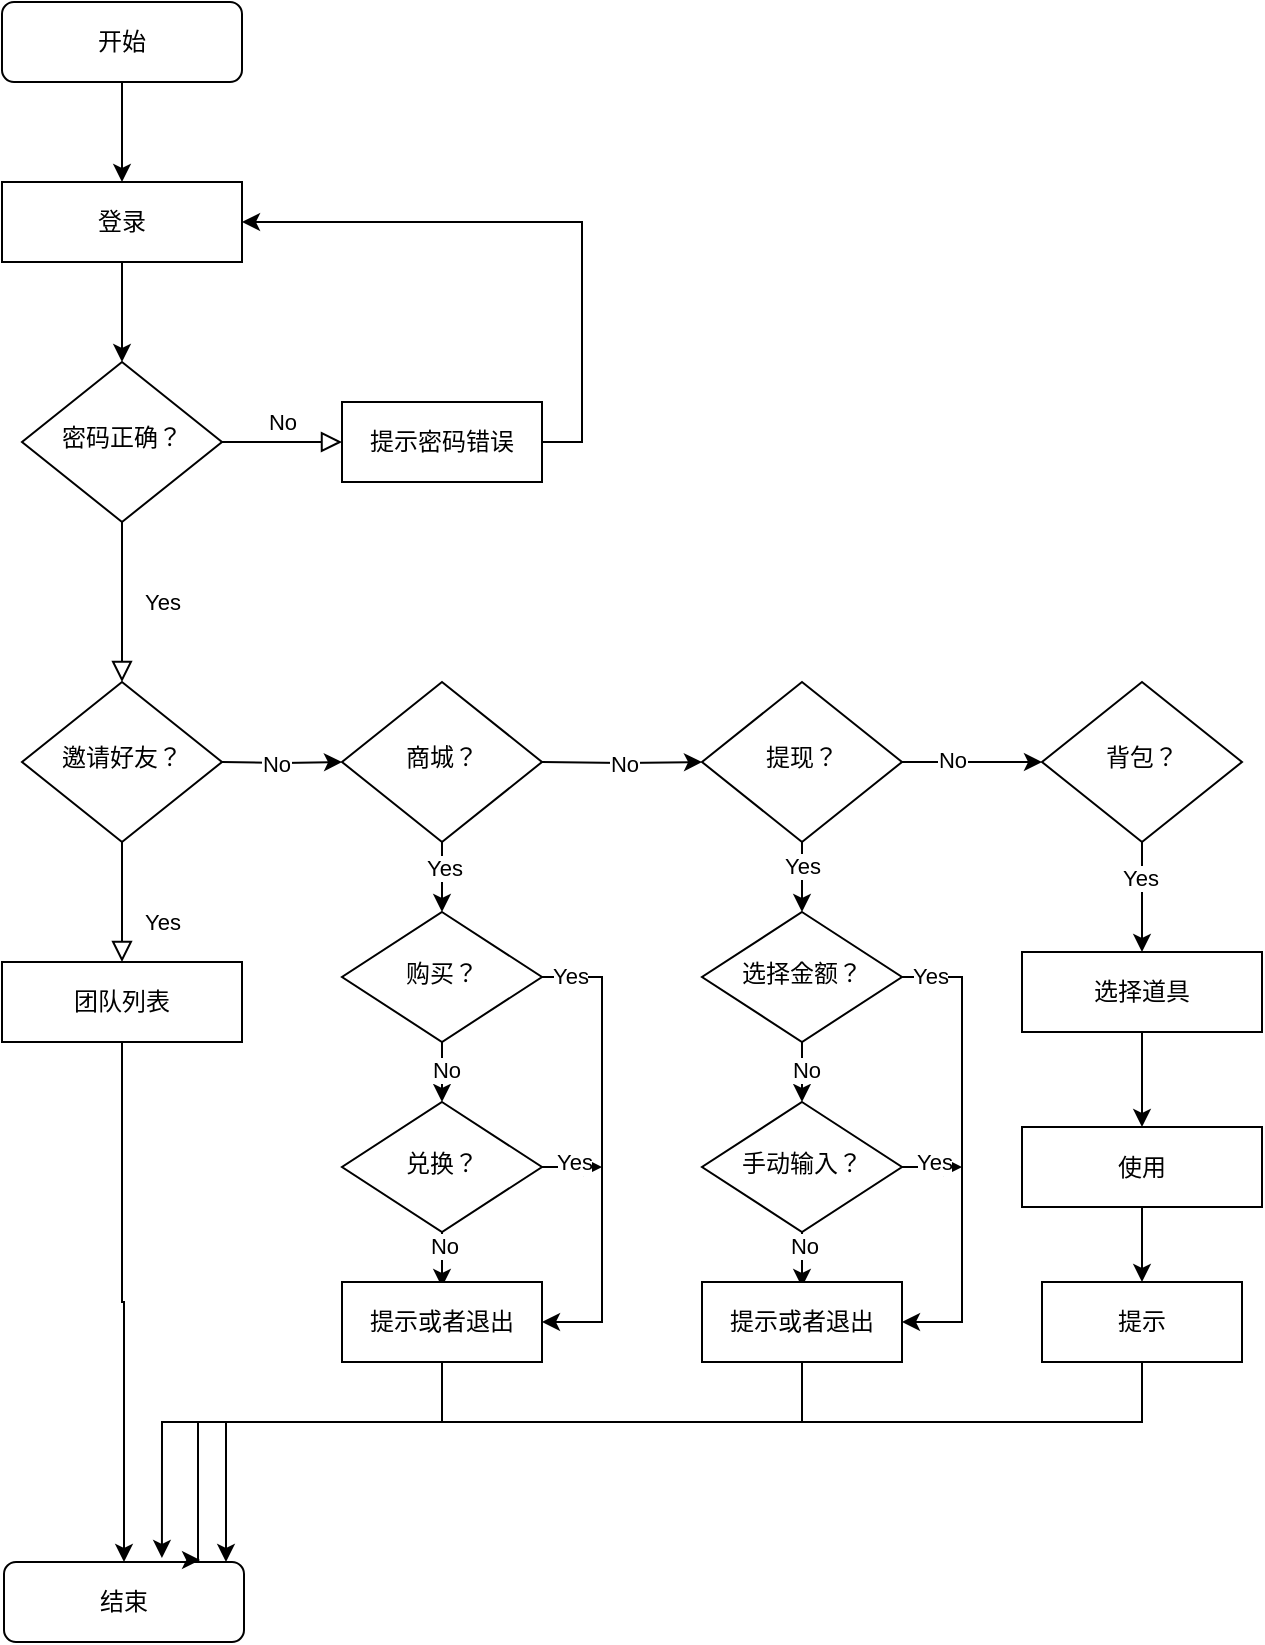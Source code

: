 <mxfile version="26.0.11">
  <diagram id="C5RBs43oDa-KdzZeNtuy" name="Page-1">
    <mxGraphModel dx="1194" dy="674" grid="1" gridSize="10" guides="1" tooltips="1" connect="1" arrows="1" fold="1" page="1" pageScale="1" pageWidth="827" pageHeight="1169" math="0" shadow="0">
      <root>
        <mxCell id="WIyWlLk6GJQsqaUBKTNV-0" />
        <mxCell id="WIyWlLk6GJQsqaUBKTNV-1" parent="WIyWlLk6GJQsqaUBKTNV-0" />
        <mxCell id="4osXrgMdbN_CPhHaDt6K-1" style="edgeStyle=orthogonalEdgeStyle;rounded=0;orthogonalLoop=1;jettySize=auto;html=1;entryX=0.5;entryY=0;entryDx=0;entryDy=0;" edge="1" parent="WIyWlLk6GJQsqaUBKTNV-1" source="WIyWlLk6GJQsqaUBKTNV-3" target="4osXrgMdbN_CPhHaDt6K-0">
          <mxGeometry relative="1" as="geometry" />
        </mxCell>
        <mxCell id="WIyWlLk6GJQsqaUBKTNV-3" value="开始" style="rounded=1;whiteSpace=wrap;html=1;fontSize=12;glass=0;strokeWidth=1;shadow=0;" parent="WIyWlLk6GJQsqaUBKTNV-1" vertex="1">
          <mxGeometry x="160" y="90" width="120" height="40" as="geometry" />
        </mxCell>
        <mxCell id="WIyWlLk6GJQsqaUBKTNV-4" value="Yes" style="rounded=0;html=1;jettySize=auto;orthogonalLoop=1;fontSize=11;endArrow=block;endFill=0;endSize=8;strokeWidth=1;shadow=0;labelBackgroundColor=none;edgeStyle=orthogonalEdgeStyle;" parent="WIyWlLk6GJQsqaUBKTNV-1" source="WIyWlLk6GJQsqaUBKTNV-6" target="WIyWlLk6GJQsqaUBKTNV-10" edge="1">
          <mxGeometry y="20" relative="1" as="geometry">
            <mxPoint as="offset" />
          </mxGeometry>
        </mxCell>
        <mxCell id="WIyWlLk6GJQsqaUBKTNV-5" value="No" style="edgeStyle=orthogonalEdgeStyle;rounded=0;html=1;jettySize=auto;orthogonalLoop=1;fontSize=11;endArrow=block;endFill=0;endSize=8;strokeWidth=1;shadow=0;labelBackgroundColor=none;entryX=0;entryY=0.5;entryDx=0;entryDy=0;" parent="WIyWlLk6GJQsqaUBKTNV-1" source="WIyWlLk6GJQsqaUBKTNV-6" target="4osXrgMdbN_CPhHaDt6K-3" edge="1">
          <mxGeometry y="10" relative="1" as="geometry">
            <mxPoint as="offset" />
            <mxPoint x="320" y="310" as="targetPoint" />
          </mxGeometry>
        </mxCell>
        <mxCell id="WIyWlLk6GJQsqaUBKTNV-6" value="密码正确？" style="rhombus;whiteSpace=wrap;html=1;shadow=0;fontFamily=Helvetica;fontSize=12;align=center;strokeWidth=1;spacing=6;spacingTop=-4;" parent="WIyWlLk6GJQsqaUBKTNV-1" vertex="1">
          <mxGeometry x="170" y="270" width="100" height="80" as="geometry" />
        </mxCell>
        <mxCell id="WIyWlLk6GJQsqaUBKTNV-8" value="Yes" style="rounded=0;html=1;jettySize=auto;orthogonalLoop=1;fontSize=11;endArrow=block;endFill=0;endSize=8;strokeWidth=1;shadow=0;labelBackgroundColor=none;edgeStyle=orthogonalEdgeStyle;" parent="WIyWlLk6GJQsqaUBKTNV-1" source="WIyWlLk6GJQsqaUBKTNV-10" edge="1">
          <mxGeometry x="0.333" y="20" relative="1" as="geometry">
            <mxPoint as="offset" />
            <mxPoint x="220" y="570" as="targetPoint" />
          </mxGeometry>
        </mxCell>
        <mxCell id="WIyWlLk6GJQsqaUBKTNV-10" value="邀请好友？" style="rhombus;whiteSpace=wrap;html=1;shadow=0;fontFamily=Helvetica;fontSize=12;align=center;strokeWidth=1;spacing=6;spacingTop=-4;" parent="WIyWlLk6GJQsqaUBKTNV-1" vertex="1">
          <mxGeometry x="170" y="430" width="100" height="80" as="geometry" />
        </mxCell>
        <mxCell id="4osXrgMdbN_CPhHaDt6K-2" style="edgeStyle=orthogonalEdgeStyle;rounded=0;orthogonalLoop=1;jettySize=auto;html=1;entryX=0.5;entryY=0;entryDx=0;entryDy=0;" edge="1" parent="WIyWlLk6GJQsqaUBKTNV-1" source="4osXrgMdbN_CPhHaDt6K-0" target="WIyWlLk6GJQsqaUBKTNV-6">
          <mxGeometry relative="1" as="geometry" />
        </mxCell>
        <mxCell id="4osXrgMdbN_CPhHaDt6K-0" value="登录" style="rounded=0;whiteSpace=wrap;html=1;" vertex="1" parent="WIyWlLk6GJQsqaUBKTNV-1">
          <mxGeometry x="160" y="180" width="120" height="40" as="geometry" />
        </mxCell>
        <mxCell id="4osXrgMdbN_CPhHaDt6K-4" style="edgeStyle=orthogonalEdgeStyle;rounded=0;orthogonalLoop=1;jettySize=auto;html=1;entryX=1;entryY=0.5;entryDx=0;entryDy=0;" edge="1" parent="WIyWlLk6GJQsqaUBKTNV-1" source="4osXrgMdbN_CPhHaDt6K-3" target="4osXrgMdbN_CPhHaDt6K-0">
          <mxGeometry relative="1" as="geometry">
            <Array as="points">
              <mxPoint x="450" y="310" />
              <mxPoint x="450" y="200" />
            </Array>
          </mxGeometry>
        </mxCell>
        <mxCell id="4osXrgMdbN_CPhHaDt6K-3" value="提示密码错误" style="rounded=0;whiteSpace=wrap;html=1;" vertex="1" parent="WIyWlLk6GJQsqaUBKTNV-1">
          <mxGeometry x="330" y="290" width="100" height="40" as="geometry" />
        </mxCell>
        <mxCell id="4osXrgMdbN_CPhHaDt6K-7" style="edgeStyle=orthogonalEdgeStyle;rounded=0;orthogonalLoop=1;jettySize=auto;html=1;entryX=0;entryY=0.5;entryDx=0;entryDy=0;" edge="1" parent="WIyWlLk6GJQsqaUBKTNV-1" target="4osXrgMdbN_CPhHaDt6K-6">
          <mxGeometry relative="1" as="geometry">
            <mxPoint x="270" y="470" as="sourcePoint" />
          </mxGeometry>
        </mxCell>
        <mxCell id="4osXrgMdbN_CPhHaDt6K-9" value="No" style="edgeLabel;html=1;align=center;verticalAlign=middle;resizable=0;points=[];" vertex="1" connectable="0" parent="4osXrgMdbN_CPhHaDt6K-7">
          <mxGeometry y="4" relative="1" as="geometry">
            <mxPoint as="offset" />
          </mxGeometry>
        </mxCell>
        <mxCell id="4osXrgMdbN_CPhHaDt6K-25" style="edgeStyle=orthogonalEdgeStyle;rounded=0;orthogonalLoop=1;jettySize=auto;html=1;entryX=0.5;entryY=0;entryDx=0;entryDy=0;" edge="1" parent="WIyWlLk6GJQsqaUBKTNV-1" source="4osXrgMdbN_CPhHaDt6K-6" target="4osXrgMdbN_CPhHaDt6K-24">
          <mxGeometry relative="1" as="geometry" />
        </mxCell>
        <mxCell id="4osXrgMdbN_CPhHaDt6K-60" value="Yes" style="edgeLabel;html=1;align=center;verticalAlign=middle;resizable=0;points=[];" vertex="1" connectable="0" parent="4osXrgMdbN_CPhHaDt6K-25">
          <mxGeometry x="-0.422" y="1" relative="1" as="geometry">
            <mxPoint as="offset" />
          </mxGeometry>
        </mxCell>
        <mxCell id="4osXrgMdbN_CPhHaDt6K-6" value="商城？" style="rhombus;whiteSpace=wrap;html=1;shadow=0;fontFamily=Helvetica;fontSize=12;align=center;strokeWidth=1;spacing=6;spacingTop=-4;" vertex="1" parent="WIyWlLk6GJQsqaUBKTNV-1">
          <mxGeometry x="330" y="430" width="100" height="80" as="geometry" />
        </mxCell>
        <mxCell id="4osXrgMdbN_CPhHaDt6K-14" style="edgeStyle=orthogonalEdgeStyle;rounded=0;orthogonalLoop=1;jettySize=auto;html=1;entryX=0;entryY=0.5;entryDx=0;entryDy=0;" edge="1" parent="WIyWlLk6GJQsqaUBKTNV-1" target="4osXrgMdbN_CPhHaDt6K-13">
          <mxGeometry relative="1" as="geometry">
            <mxPoint x="430" y="470" as="sourcePoint" />
          </mxGeometry>
        </mxCell>
        <mxCell id="4osXrgMdbN_CPhHaDt6K-15" value="No" style="edgeLabel;html=1;align=center;verticalAlign=middle;resizable=0;points=[];" vertex="1" connectable="0" parent="4osXrgMdbN_CPhHaDt6K-14">
          <mxGeometry relative="1" as="geometry">
            <mxPoint as="offset" />
          </mxGeometry>
        </mxCell>
        <mxCell id="4osXrgMdbN_CPhHaDt6K-17" style="edgeStyle=orthogonalEdgeStyle;rounded=0;orthogonalLoop=1;jettySize=auto;html=1;entryX=0;entryY=0.5;entryDx=0;entryDy=0;" edge="1" parent="WIyWlLk6GJQsqaUBKTNV-1" source="4osXrgMdbN_CPhHaDt6K-13" target="4osXrgMdbN_CPhHaDt6K-16">
          <mxGeometry relative="1" as="geometry" />
        </mxCell>
        <mxCell id="4osXrgMdbN_CPhHaDt6K-18" value="No" style="edgeLabel;html=1;align=center;verticalAlign=middle;resizable=0;points=[];" vertex="1" connectable="0" parent="4osXrgMdbN_CPhHaDt6K-17">
          <mxGeometry x="-0.28" y="1" relative="1" as="geometry">
            <mxPoint as="offset" />
          </mxGeometry>
        </mxCell>
        <mxCell id="4osXrgMdbN_CPhHaDt6K-52" style="edgeStyle=orthogonalEdgeStyle;rounded=0;orthogonalLoop=1;jettySize=auto;html=1;entryX=0.5;entryY=0;entryDx=0;entryDy=0;" edge="1" parent="WIyWlLk6GJQsqaUBKTNV-1" source="4osXrgMdbN_CPhHaDt6K-13" target="4osXrgMdbN_CPhHaDt6K-45">
          <mxGeometry relative="1" as="geometry" />
        </mxCell>
        <mxCell id="4osXrgMdbN_CPhHaDt6K-61" value="Yes" style="edgeLabel;html=1;align=center;verticalAlign=middle;resizable=0;points=[];" vertex="1" connectable="0" parent="4osXrgMdbN_CPhHaDt6K-52">
          <mxGeometry x="-0.467" relative="1" as="geometry">
            <mxPoint as="offset" />
          </mxGeometry>
        </mxCell>
        <mxCell id="4osXrgMdbN_CPhHaDt6K-13" value="提现？" style="rhombus;whiteSpace=wrap;html=1;shadow=0;fontFamily=Helvetica;fontSize=12;align=center;strokeWidth=1;spacing=6;spacingTop=-4;" vertex="1" parent="WIyWlLk6GJQsqaUBKTNV-1">
          <mxGeometry x="510" y="430" width="100" height="80" as="geometry" />
        </mxCell>
        <mxCell id="4osXrgMdbN_CPhHaDt6K-63" style="edgeStyle=orthogonalEdgeStyle;rounded=0;orthogonalLoop=1;jettySize=auto;html=1;entryX=0.5;entryY=0;entryDx=0;entryDy=0;" edge="1" parent="WIyWlLk6GJQsqaUBKTNV-1" source="4osXrgMdbN_CPhHaDt6K-16" target="4osXrgMdbN_CPhHaDt6K-54">
          <mxGeometry relative="1" as="geometry" />
        </mxCell>
        <mxCell id="4osXrgMdbN_CPhHaDt6K-64" value="Yes" style="edgeLabel;html=1;align=center;verticalAlign=middle;resizable=0;points=[];" vertex="1" connectable="0" parent="4osXrgMdbN_CPhHaDt6K-63">
          <mxGeometry x="-0.345" y="-1" relative="1" as="geometry">
            <mxPoint as="offset" />
          </mxGeometry>
        </mxCell>
        <mxCell id="4osXrgMdbN_CPhHaDt6K-16" value="背包？" style="rhombus;whiteSpace=wrap;html=1;shadow=0;fontFamily=Helvetica;fontSize=12;align=center;strokeWidth=1;spacing=6;spacingTop=-4;" vertex="1" parent="WIyWlLk6GJQsqaUBKTNV-1">
          <mxGeometry x="680" y="430" width="100" height="80" as="geometry" />
        </mxCell>
        <mxCell id="4osXrgMdbN_CPhHaDt6K-19" value="结束" style="rounded=1;whiteSpace=wrap;html=1;" vertex="1" parent="WIyWlLk6GJQsqaUBKTNV-1">
          <mxGeometry x="161" y="870" width="120" height="40" as="geometry" />
        </mxCell>
        <mxCell id="4osXrgMdbN_CPhHaDt6K-20" value="团队列表" style="rounded=0;whiteSpace=wrap;html=1;" vertex="1" parent="WIyWlLk6GJQsqaUBKTNV-1">
          <mxGeometry x="160" y="570" width="120" height="40" as="geometry" />
        </mxCell>
        <mxCell id="4osXrgMdbN_CPhHaDt6K-23" style="edgeStyle=orthogonalEdgeStyle;rounded=0;orthogonalLoop=1;jettySize=auto;html=1;exitX=0.5;exitY=1;exitDx=0;exitDy=0;" edge="1" parent="WIyWlLk6GJQsqaUBKTNV-1" source="4osXrgMdbN_CPhHaDt6K-20" target="4osXrgMdbN_CPhHaDt6K-19">
          <mxGeometry relative="1" as="geometry">
            <mxPoint x="220" y="680" as="sourcePoint" />
          </mxGeometry>
        </mxCell>
        <mxCell id="4osXrgMdbN_CPhHaDt6K-27" style="edgeStyle=orthogonalEdgeStyle;rounded=0;orthogonalLoop=1;jettySize=auto;html=1;" edge="1" parent="WIyWlLk6GJQsqaUBKTNV-1" source="4osXrgMdbN_CPhHaDt6K-24" target="4osXrgMdbN_CPhHaDt6K-26">
          <mxGeometry relative="1" as="geometry" />
        </mxCell>
        <mxCell id="4osXrgMdbN_CPhHaDt6K-32" value="No" style="edgeLabel;html=1;align=center;verticalAlign=middle;resizable=0;points=[];" vertex="1" connectable="0" parent="4osXrgMdbN_CPhHaDt6K-27">
          <mxGeometry x="0.36" y="2" relative="1" as="geometry">
            <mxPoint as="offset" />
          </mxGeometry>
        </mxCell>
        <mxCell id="4osXrgMdbN_CPhHaDt6K-34" style="edgeStyle=orthogonalEdgeStyle;rounded=0;orthogonalLoop=1;jettySize=auto;html=1;entryX=1;entryY=0.5;entryDx=0;entryDy=0;" edge="1" parent="WIyWlLk6GJQsqaUBKTNV-1" source="4osXrgMdbN_CPhHaDt6K-24" target="4osXrgMdbN_CPhHaDt6K-33">
          <mxGeometry relative="1" as="geometry">
            <Array as="points">
              <mxPoint x="460" y="577.5" />
              <mxPoint x="460" y="750" />
            </Array>
          </mxGeometry>
        </mxCell>
        <mxCell id="4osXrgMdbN_CPhHaDt6K-35" value="Yes" style="edgeLabel;html=1;align=center;verticalAlign=middle;resizable=0;points=[];" vertex="1" connectable="0" parent="4osXrgMdbN_CPhHaDt6K-34">
          <mxGeometry x="-0.88" y="2" relative="1" as="geometry">
            <mxPoint y="1" as="offset" />
          </mxGeometry>
        </mxCell>
        <mxCell id="4osXrgMdbN_CPhHaDt6K-24" value="购买？" style="rhombus;whiteSpace=wrap;html=1;shadow=0;fontFamily=Helvetica;fontSize=12;align=center;strokeWidth=1;spacing=6;spacingTop=-4;" vertex="1" parent="WIyWlLk6GJQsqaUBKTNV-1">
          <mxGeometry x="330" y="545" width="100" height="65" as="geometry" />
        </mxCell>
        <mxCell id="4osXrgMdbN_CPhHaDt6K-29" style="edgeStyle=orthogonalEdgeStyle;rounded=0;orthogonalLoop=1;jettySize=auto;html=1;entryX=0.5;entryY=0;entryDx=0;entryDy=0;" edge="1" parent="WIyWlLk6GJQsqaUBKTNV-1" source="4osXrgMdbN_CPhHaDt6K-26">
          <mxGeometry relative="1" as="geometry">
            <mxPoint x="380" y="732.5" as="targetPoint" />
          </mxGeometry>
        </mxCell>
        <mxCell id="4osXrgMdbN_CPhHaDt6K-36" value="No" style="edgeLabel;html=1;align=center;verticalAlign=middle;resizable=0;points=[];" vertex="1" connectable="0" parent="4osXrgMdbN_CPhHaDt6K-29">
          <mxGeometry x="-0.643" y="1" relative="1" as="geometry">
            <mxPoint y="2" as="offset" />
          </mxGeometry>
        </mxCell>
        <mxCell id="4osXrgMdbN_CPhHaDt6K-37" style="edgeStyle=orthogonalEdgeStyle;rounded=0;orthogonalLoop=1;jettySize=auto;html=1;" edge="1" parent="WIyWlLk6GJQsqaUBKTNV-1" source="4osXrgMdbN_CPhHaDt6K-26">
          <mxGeometry relative="1" as="geometry">
            <mxPoint x="460" y="672.5" as="targetPoint" />
          </mxGeometry>
        </mxCell>
        <mxCell id="4osXrgMdbN_CPhHaDt6K-38" value="Yes" style="edgeLabel;html=1;align=center;verticalAlign=middle;resizable=0;points=[];" vertex="1" connectable="0" parent="4osXrgMdbN_CPhHaDt6K-37">
          <mxGeometry x="-0.148" y="3" relative="1" as="geometry">
            <mxPoint x="3" as="offset" />
          </mxGeometry>
        </mxCell>
        <mxCell id="4osXrgMdbN_CPhHaDt6K-26" value="兑换？" style="rhombus;whiteSpace=wrap;html=1;shadow=0;fontFamily=Helvetica;fontSize=12;align=center;strokeWidth=1;spacing=6;spacingTop=-4;" vertex="1" parent="WIyWlLk6GJQsqaUBKTNV-1">
          <mxGeometry x="330" y="640" width="100" height="65" as="geometry" />
        </mxCell>
        <mxCell id="4osXrgMdbN_CPhHaDt6K-39" style="edgeStyle=orthogonalEdgeStyle;rounded=0;orthogonalLoop=1;jettySize=auto;html=1;entryX=0.658;entryY=-0.05;entryDx=0;entryDy=0;entryPerimeter=0;" edge="1" parent="WIyWlLk6GJQsqaUBKTNV-1" source="4osXrgMdbN_CPhHaDt6K-33" target="4osXrgMdbN_CPhHaDt6K-19">
          <mxGeometry relative="1" as="geometry">
            <mxPoint x="240" y="810" as="targetPoint" />
            <Array as="points">
              <mxPoint x="380" y="800" />
              <mxPoint x="240" y="800" />
            </Array>
          </mxGeometry>
        </mxCell>
        <mxCell id="4osXrgMdbN_CPhHaDt6K-33" value="提示或者退出" style="rounded=0;whiteSpace=wrap;html=1;" vertex="1" parent="WIyWlLk6GJQsqaUBKTNV-1">
          <mxGeometry x="330" y="730" width="100" height="40" as="geometry" />
        </mxCell>
        <mxCell id="4osXrgMdbN_CPhHaDt6K-41" style="edgeStyle=orthogonalEdgeStyle;rounded=0;orthogonalLoop=1;jettySize=auto;html=1;" edge="1" parent="WIyWlLk6GJQsqaUBKTNV-1" source="4osXrgMdbN_CPhHaDt6K-45" target="4osXrgMdbN_CPhHaDt6K-50">
          <mxGeometry relative="1" as="geometry" />
        </mxCell>
        <mxCell id="4osXrgMdbN_CPhHaDt6K-42" value="No" style="edgeLabel;html=1;align=center;verticalAlign=middle;resizable=0;points=[];" vertex="1" connectable="0" parent="4osXrgMdbN_CPhHaDt6K-41">
          <mxGeometry x="0.36" y="2" relative="1" as="geometry">
            <mxPoint as="offset" />
          </mxGeometry>
        </mxCell>
        <mxCell id="4osXrgMdbN_CPhHaDt6K-43" style="edgeStyle=orthogonalEdgeStyle;rounded=0;orthogonalLoop=1;jettySize=auto;html=1;entryX=1;entryY=0.5;entryDx=0;entryDy=0;" edge="1" parent="WIyWlLk6GJQsqaUBKTNV-1" source="4osXrgMdbN_CPhHaDt6K-45" target="4osXrgMdbN_CPhHaDt6K-51">
          <mxGeometry relative="1" as="geometry">
            <Array as="points">
              <mxPoint x="640" y="577.5" />
              <mxPoint x="640" y="750" />
            </Array>
          </mxGeometry>
        </mxCell>
        <mxCell id="4osXrgMdbN_CPhHaDt6K-44" value="Yes" style="edgeLabel;html=1;align=center;verticalAlign=middle;resizable=0;points=[];" vertex="1" connectable="0" parent="4osXrgMdbN_CPhHaDt6K-43">
          <mxGeometry x="-0.88" y="2" relative="1" as="geometry">
            <mxPoint y="1" as="offset" />
          </mxGeometry>
        </mxCell>
        <mxCell id="4osXrgMdbN_CPhHaDt6K-45" value="选择金额？" style="rhombus;whiteSpace=wrap;html=1;shadow=0;fontFamily=Helvetica;fontSize=12;align=center;strokeWidth=1;spacing=6;spacingTop=-4;" vertex="1" parent="WIyWlLk6GJQsqaUBKTNV-1">
          <mxGeometry x="510" y="545" width="100" height="65" as="geometry" />
        </mxCell>
        <mxCell id="4osXrgMdbN_CPhHaDt6K-46" style="edgeStyle=orthogonalEdgeStyle;rounded=0;orthogonalLoop=1;jettySize=auto;html=1;entryX=0.5;entryY=0;entryDx=0;entryDy=0;" edge="1" parent="WIyWlLk6GJQsqaUBKTNV-1" source="4osXrgMdbN_CPhHaDt6K-50">
          <mxGeometry relative="1" as="geometry">
            <mxPoint x="560" y="732.5" as="targetPoint" />
          </mxGeometry>
        </mxCell>
        <mxCell id="4osXrgMdbN_CPhHaDt6K-47" value="No" style="edgeLabel;html=1;align=center;verticalAlign=middle;resizable=0;points=[];" vertex="1" connectable="0" parent="4osXrgMdbN_CPhHaDt6K-46">
          <mxGeometry x="-0.643" y="1" relative="1" as="geometry">
            <mxPoint y="2" as="offset" />
          </mxGeometry>
        </mxCell>
        <mxCell id="4osXrgMdbN_CPhHaDt6K-48" style="edgeStyle=orthogonalEdgeStyle;rounded=0;orthogonalLoop=1;jettySize=auto;html=1;" edge="1" parent="WIyWlLk6GJQsqaUBKTNV-1" source="4osXrgMdbN_CPhHaDt6K-50">
          <mxGeometry relative="1" as="geometry">
            <mxPoint x="640" y="672.5" as="targetPoint" />
          </mxGeometry>
        </mxCell>
        <mxCell id="4osXrgMdbN_CPhHaDt6K-49" value="Yes" style="edgeLabel;html=1;align=center;verticalAlign=middle;resizable=0;points=[];" vertex="1" connectable="0" parent="4osXrgMdbN_CPhHaDt6K-48">
          <mxGeometry x="-0.148" y="3" relative="1" as="geometry">
            <mxPoint x="3" as="offset" />
          </mxGeometry>
        </mxCell>
        <mxCell id="4osXrgMdbN_CPhHaDt6K-50" value="手动输入？" style="rhombus;whiteSpace=wrap;html=1;shadow=0;fontFamily=Helvetica;fontSize=12;align=center;strokeWidth=1;spacing=6;spacingTop=-4;" vertex="1" parent="WIyWlLk6GJQsqaUBKTNV-1">
          <mxGeometry x="510" y="640" width="100" height="65" as="geometry" />
        </mxCell>
        <mxCell id="4osXrgMdbN_CPhHaDt6K-51" value="提示或者退出" style="rounded=0;whiteSpace=wrap;html=1;" vertex="1" parent="WIyWlLk6GJQsqaUBKTNV-1">
          <mxGeometry x="510" y="730" width="100" height="40" as="geometry" />
        </mxCell>
        <mxCell id="4osXrgMdbN_CPhHaDt6K-53" style="edgeStyle=orthogonalEdgeStyle;rounded=0;orthogonalLoop=1;jettySize=auto;html=1;entryX=0.817;entryY=-0.025;entryDx=0;entryDy=0;entryPerimeter=0;" edge="1" parent="WIyWlLk6GJQsqaUBKTNV-1" source="4osXrgMdbN_CPhHaDt6K-51" target="4osXrgMdbN_CPhHaDt6K-19">
          <mxGeometry relative="1" as="geometry">
            <Array as="points">
              <mxPoint x="560" y="800" />
              <mxPoint x="258" y="800" />
            </Array>
          </mxGeometry>
        </mxCell>
        <mxCell id="4osXrgMdbN_CPhHaDt6K-58" style="edgeStyle=orthogonalEdgeStyle;rounded=0;orthogonalLoop=1;jettySize=auto;html=1;entryX=0.5;entryY=0;entryDx=0;entryDy=0;" edge="1" parent="WIyWlLk6GJQsqaUBKTNV-1" source="4osXrgMdbN_CPhHaDt6K-54" target="4osXrgMdbN_CPhHaDt6K-55">
          <mxGeometry relative="1" as="geometry" />
        </mxCell>
        <mxCell id="4osXrgMdbN_CPhHaDt6K-54" value="选择道具" style="rounded=0;whiteSpace=wrap;html=1;" vertex="1" parent="WIyWlLk6GJQsqaUBKTNV-1">
          <mxGeometry x="670" y="565" width="120" height="40" as="geometry" />
        </mxCell>
        <mxCell id="4osXrgMdbN_CPhHaDt6K-59" style="edgeStyle=orthogonalEdgeStyle;rounded=0;orthogonalLoop=1;jettySize=auto;html=1;entryX=0.5;entryY=0;entryDx=0;entryDy=0;" edge="1" parent="WIyWlLk6GJQsqaUBKTNV-1" source="4osXrgMdbN_CPhHaDt6K-55" target="4osXrgMdbN_CPhHaDt6K-56">
          <mxGeometry relative="1" as="geometry" />
        </mxCell>
        <mxCell id="4osXrgMdbN_CPhHaDt6K-55" value="使用" style="rounded=0;whiteSpace=wrap;html=1;" vertex="1" parent="WIyWlLk6GJQsqaUBKTNV-1">
          <mxGeometry x="670" y="652.5" width="120" height="40" as="geometry" />
        </mxCell>
        <mxCell id="4osXrgMdbN_CPhHaDt6K-56" value="提示" style="rounded=0;whiteSpace=wrap;html=1;" vertex="1" parent="WIyWlLk6GJQsqaUBKTNV-1">
          <mxGeometry x="680" y="730" width="100" height="40" as="geometry" />
        </mxCell>
        <mxCell id="4osXrgMdbN_CPhHaDt6K-66" style="edgeStyle=orthogonalEdgeStyle;rounded=0;orthogonalLoop=1;jettySize=auto;html=1;" edge="1" parent="WIyWlLk6GJQsqaUBKTNV-1" source="4osXrgMdbN_CPhHaDt6K-56">
          <mxGeometry relative="1" as="geometry">
            <mxPoint x="272" y="870" as="targetPoint" />
            <Array as="points">
              <mxPoint x="730" y="800" />
              <mxPoint x="272" y="800" />
            </Array>
          </mxGeometry>
        </mxCell>
      </root>
    </mxGraphModel>
  </diagram>
</mxfile>
